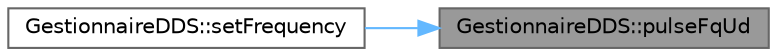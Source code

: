 digraph "GestionnaireDDS::pulseFqUd"
{
 // INTERACTIVE_SVG=YES
 // LATEX_PDF_SIZE
  bgcolor="transparent";
  edge [fontname=Helvetica,fontsize=10,labelfontname=Helvetica,labelfontsize=10];
  node [fontname=Helvetica,fontsize=10,shape=box,height=0.2,width=0.4];
  rankdir="RL";
  Node1 [id="Node000001",label="GestionnaireDDS::pulseFqUd",height=0.2,width=0.4,color="gray40", fillcolor="grey60", style="filled", fontcolor="black",tooltip="Valide la nouvelle fréquence."];
  Node1 -> Node2 [id="edge1_Node000001_Node000002",dir="back",color="steelblue1",style="solid",tooltip=" "];
  Node2 [id="Node000002",label="GestionnaireDDS::setFrequency",height=0.2,width=0.4,color="grey40", fillcolor="white", style="filled",URL="$dc/d01/class_gestionnaire_d_d_s.html#acab1713fca56e2cd4a791cc8aed206fa",tooltip="Donne l'ordre au DDS de produire une fréquence précise."];
}
